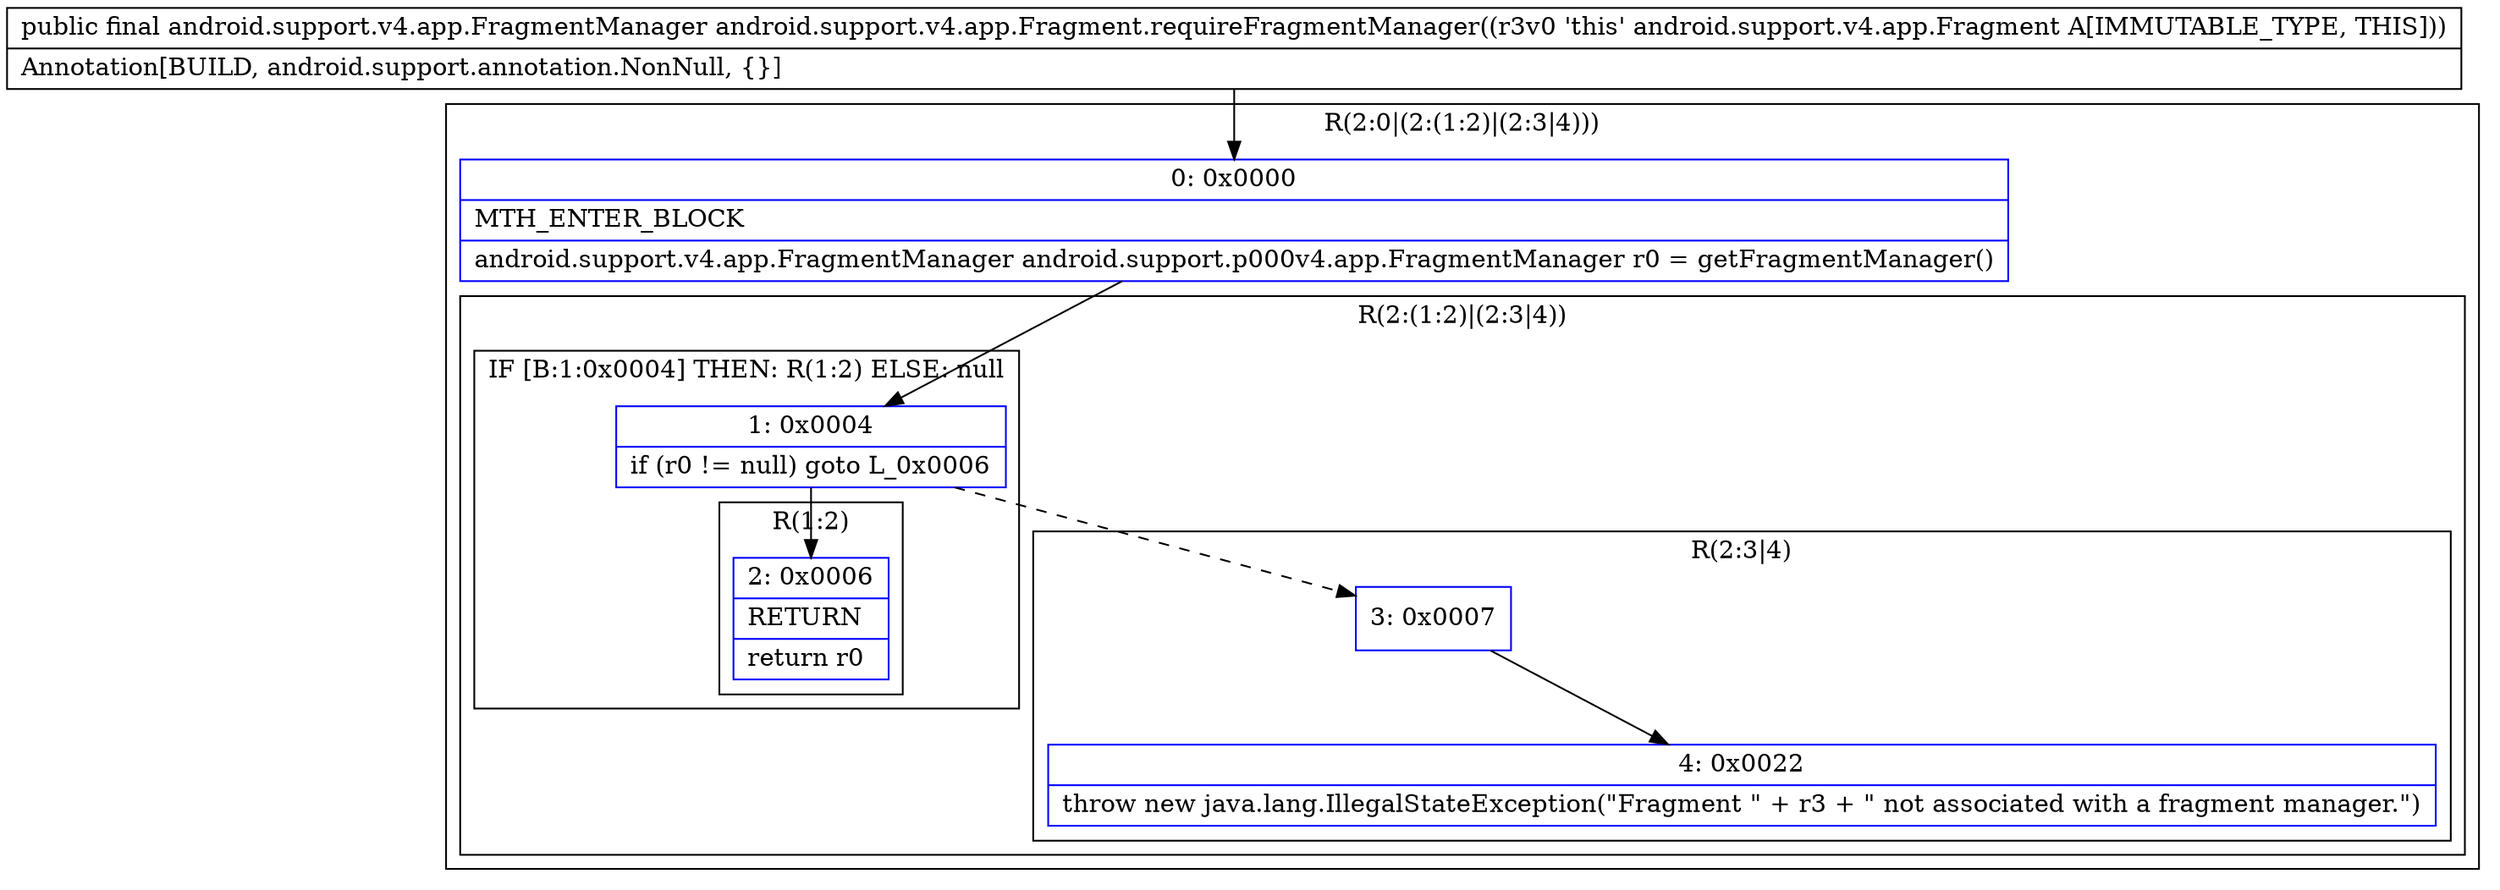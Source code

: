 digraph "CFG forandroid.support.v4.app.Fragment.requireFragmentManager()Landroid\/support\/v4\/app\/FragmentManager;" {
subgraph cluster_Region_1719605359 {
label = "R(2:0|(2:(1:2)|(2:3|4)))";
node [shape=record,color=blue];
Node_0 [shape=record,label="{0\:\ 0x0000|MTH_ENTER_BLOCK\l|android.support.v4.app.FragmentManager android.support.p000v4.app.FragmentManager r0 = getFragmentManager()\l}"];
subgraph cluster_Region_1457932063 {
label = "R(2:(1:2)|(2:3|4))";
node [shape=record,color=blue];
subgraph cluster_IfRegion_1584698480 {
label = "IF [B:1:0x0004] THEN: R(1:2) ELSE: null";
node [shape=record,color=blue];
Node_1 [shape=record,label="{1\:\ 0x0004|if (r0 != null) goto L_0x0006\l}"];
subgraph cluster_Region_1722628999 {
label = "R(1:2)";
node [shape=record,color=blue];
Node_2 [shape=record,label="{2\:\ 0x0006|RETURN\l|return r0\l}"];
}
}
subgraph cluster_Region_1502435695 {
label = "R(2:3|4)";
node [shape=record,color=blue];
Node_3 [shape=record,label="{3\:\ 0x0007}"];
Node_4 [shape=record,label="{4\:\ 0x0022|throw new java.lang.IllegalStateException(\"Fragment \" + r3 + \" not associated with a fragment manager.\")\l}"];
}
}
}
MethodNode[shape=record,label="{public final android.support.v4.app.FragmentManager android.support.v4.app.Fragment.requireFragmentManager((r3v0 'this' android.support.v4.app.Fragment A[IMMUTABLE_TYPE, THIS]))  | Annotation[BUILD, android.support.annotation.NonNull, \{\}]\l}"];
MethodNode -> Node_0;
Node_0 -> Node_1;
Node_1 -> Node_2;
Node_1 -> Node_3[style=dashed];
Node_3 -> Node_4;
}

